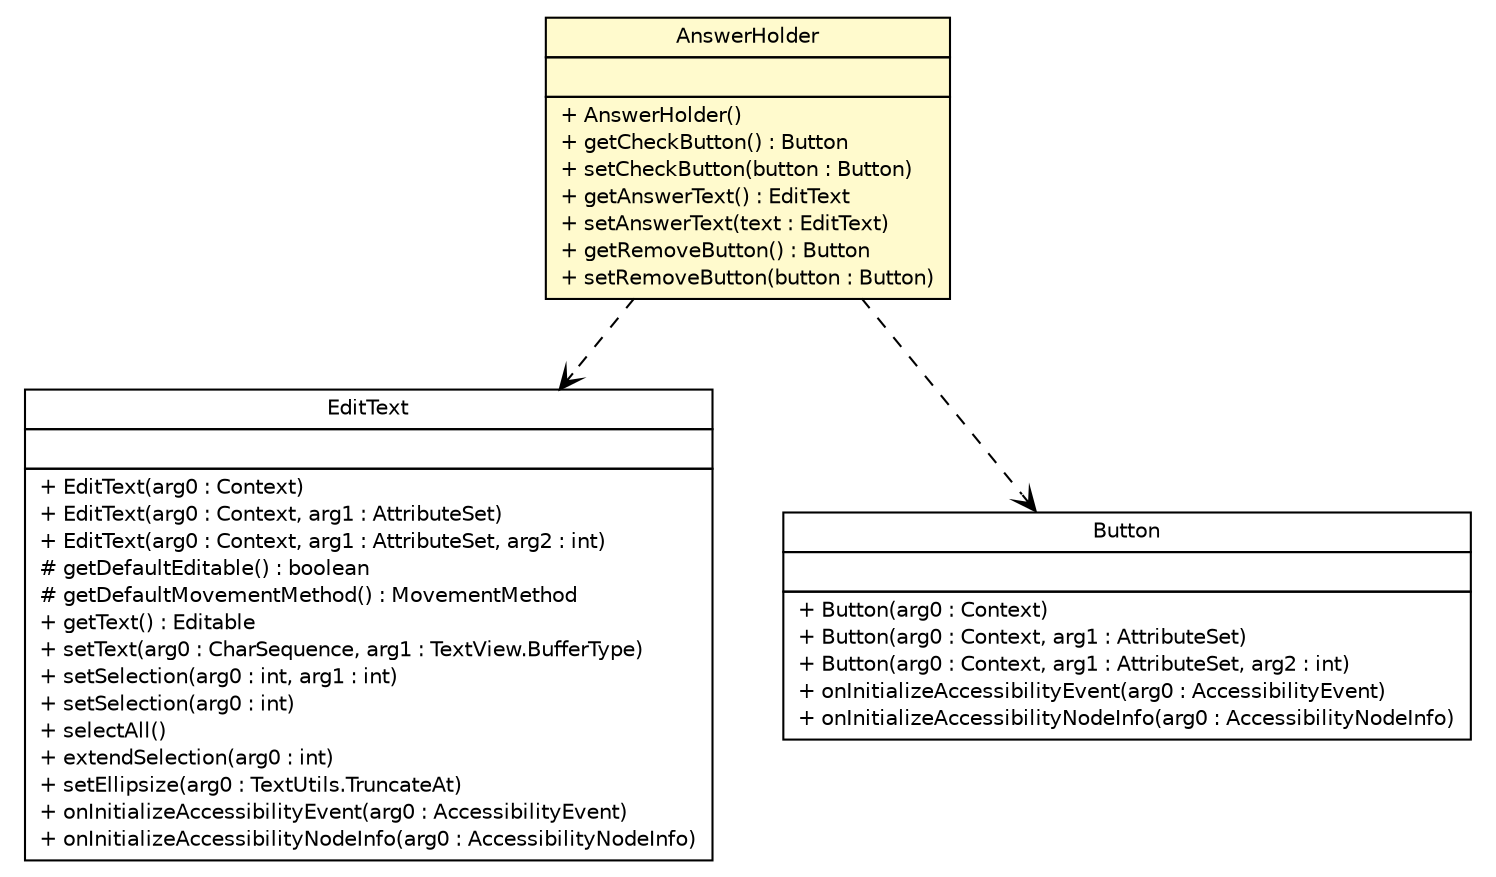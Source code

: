 #!/usr/local/bin/dot
#
# Class diagram 
# Generated by UMLGraph version R5_6_6-1-g9240c4 (http://www.umlgraph.org/)
#

digraph G {
	edge [fontname="Helvetica",fontsize=10,labelfontname="Helvetica",labelfontsize=10];
	node [fontname="Helvetica",fontsize=10,shape=plaintext];
	nodesep=0.25;
	ranksep=0.5;
	// epfl.sweng.editquestions.AnswerHolder
	c431 [label=<<table title="epfl.sweng.editquestions.AnswerHolder" border="0" cellborder="1" cellspacing="0" cellpadding="2" port="p" bgcolor="lemonChiffon" href="./AnswerHolder.html">
		<tr><td><table border="0" cellspacing="0" cellpadding="1">
<tr><td align="center" balign="center"> AnswerHolder </td></tr>
		</table></td></tr>
		<tr><td><table border="0" cellspacing="0" cellpadding="1">
<tr><td align="left" balign="left">  </td></tr>
		</table></td></tr>
		<tr><td><table border="0" cellspacing="0" cellpadding="1">
<tr><td align="left" balign="left"> + AnswerHolder() </td></tr>
<tr><td align="left" balign="left"> + getCheckButton() : Button </td></tr>
<tr><td align="left" balign="left"> + setCheckButton(button : Button) </td></tr>
<tr><td align="left" balign="left"> + getAnswerText() : EditText </td></tr>
<tr><td align="left" balign="left"> + setAnswerText(text : EditText) </td></tr>
<tr><td align="left" balign="left"> + getRemoveButton() : Button </td></tr>
<tr><td align="left" balign="left"> + setRemoveButton(button : Button) </td></tr>
		</table></td></tr>
		</table>>, URL="./AnswerHolder.html", fontname="Helvetica", fontcolor="black", fontsize=10.0];
	// epfl.sweng.editquestions.AnswerHolder DEPEND android.widget.EditText
	c431:p -> c460:p [taillabel="", label="", headlabel="", fontname="Helvetica", fontcolor="black", fontsize=10.0, color="black", arrowhead=open, style=dashed];
	// epfl.sweng.editquestions.AnswerHolder DEPEND android.widget.Button
	c431:p -> c461:p [taillabel="", label="", headlabel="", fontname="Helvetica", fontcolor="black", fontsize=10.0, color="black", arrowhead=open, style=dashed];
	// android.widget.Button
	c461 [label=<<table title="android.widget.Button" border="0" cellborder="1" cellspacing="0" cellpadding="2" port="p" href="http://java.sun.com/j2se/1.4.2/docs/api/android/widget/Button.html">
		<tr><td><table border="0" cellspacing="0" cellpadding="1">
<tr><td align="center" balign="center"> Button </td></tr>
		</table></td></tr>
		<tr><td><table border="0" cellspacing="0" cellpadding="1">
<tr><td align="left" balign="left">  </td></tr>
		</table></td></tr>
		<tr><td><table border="0" cellspacing="0" cellpadding="1">
<tr><td align="left" balign="left"> + Button(arg0 : Context) </td></tr>
<tr><td align="left" balign="left"> + Button(arg0 : Context, arg1 : AttributeSet) </td></tr>
<tr><td align="left" balign="left"> + Button(arg0 : Context, arg1 : AttributeSet, arg2 : int) </td></tr>
<tr><td align="left" balign="left"> + onInitializeAccessibilityEvent(arg0 : AccessibilityEvent) </td></tr>
<tr><td align="left" balign="left"> + onInitializeAccessibilityNodeInfo(arg0 : AccessibilityNodeInfo) </td></tr>
		</table></td></tr>
		</table>>, URL="http://java.sun.com/j2se/1.4.2/docs/api/android/widget/Button.html", fontname="Helvetica", fontcolor="black", fontsize=10.0];
	// android.widget.EditText
	c460 [label=<<table title="android.widget.EditText" border="0" cellborder="1" cellspacing="0" cellpadding="2" port="p" href="http://java.sun.com/j2se/1.4.2/docs/api/android/widget/EditText.html">
		<tr><td><table border="0" cellspacing="0" cellpadding="1">
<tr><td align="center" balign="center"> EditText </td></tr>
		</table></td></tr>
		<tr><td><table border="0" cellspacing="0" cellpadding="1">
<tr><td align="left" balign="left">  </td></tr>
		</table></td></tr>
		<tr><td><table border="0" cellspacing="0" cellpadding="1">
<tr><td align="left" balign="left"> + EditText(arg0 : Context) </td></tr>
<tr><td align="left" balign="left"> + EditText(arg0 : Context, arg1 : AttributeSet) </td></tr>
<tr><td align="left" balign="left"> + EditText(arg0 : Context, arg1 : AttributeSet, arg2 : int) </td></tr>
<tr><td align="left" balign="left"> # getDefaultEditable() : boolean </td></tr>
<tr><td align="left" balign="left"> # getDefaultMovementMethod() : MovementMethod </td></tr>
<tr><td align="left" balign="left"> + getText() : Editable </td></tr>
<tr><td align="left" balign="left"> + setText(arg0 : CharSequence, arg1 : TextView.BufferType) </td></tr>
<tr><td align="left" balign="left"> + setSelection(arg0 : int, arg1 : int) </td></tr>
<tr><td align="left" balign="left"> + setSelection(arg0 : int) </td></tr>
<tr><td align="left" balign="left"> + selectAll() </td></tr>
<tr><td align="left" balign="left"> + extendSelection(arg0 : int) </td></tr>
<tr><td align="left" balign="left"> + setEllipsize(arg0 : TextUtils.TruncateAt) </td></tr>
<tr><td align="left" balign="left"> + onInitializeAccessibilityEvent(arg0 : AccessibilityEvent) </td></tr>
<tr><td align="left" balign="left"> + onInitializeAccessibilityNodeInfo(arg0 : AccessibilityNodeInfo) </td></tr>
		</table></td></tr>
		</table>>, URL="http://java.sun.com/j2se/1.4.2/docs/api/android/widget/EditText.html", fontname="Helvetica", fontcolor="black", fontsize=10.0];
}

